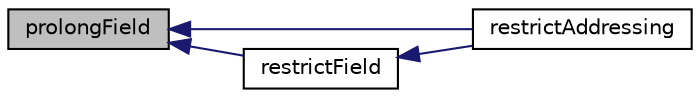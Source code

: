 digraph "prolongField"
{
  bgcolor="transparent";
  edge [fontname="Helvetica",fontsize="10",labelfontname="Helvetica",labelfontsize="10"];
  node [fontname="Helvetica",fontsize="10",shape=record];
  rankdir="LR";
  Node1 [label="prolongField",height=0.2,width=0.4,color="black", fillcolor="grey75", style="filled", fontcolor="black"];
  Node1 -> Node2 [dir="back",color="midnightblue",fontsize="10",style="solid",fontname="Helvetica"];
  Node2 [label="restrictAddressing",height=0.2,width=0.4,color="black",URL="$a01809.html#acd748ab381248525885dceb72a3e4fe0",tooltip="Return cell restrict addressing of given level. "];
  Node1 -> Node3 [dir="back",color="midnightblue",fontsize="10",style="solid",fontname="Helvetica"];
  Node3 [label="restrictField",height=0.2,width=0.4,color="black",URL="$a01809.html#a6014a42d89bf07089b53169b0f751a42",tooltip="Restrict (integrate by summation) cell field. "];
  Node3 -> Node2 [dir="back",color="midnightblue",fontsize="10",style="solid",fontname="Helvetica"];
}
